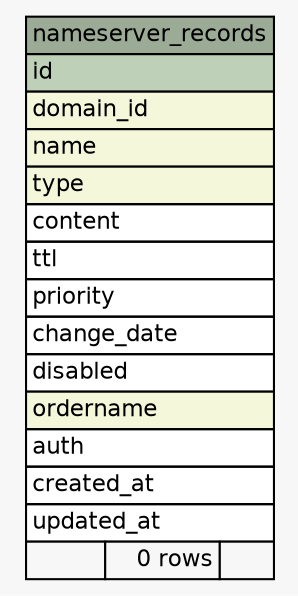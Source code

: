 // dot 2.40.1 on Linux 5.0.0-23-generic
// SchemaSpy rev 590
digraph "nameserver_records" {
  graph [
    rankdir="RL"
    bgcolor="#f7f7f7"
    nodesep="0.18"
    ranksep="0.46"
    fontname="Helvetica"
    fontsize="11"
  ];
  node [
    fontname="Helvetica"
    fontsize="11"
    shape="plaintext"
  ];
  edge [
    arrowsize="0.8"
  ];
  "nameserver_records" [
    label=<
    <TABLE BORDER="0" CELLBORDER="1" CELLSPACING="0" BGCOLOR="#ffffff">
      <TR><TD COLSPAN="3" BGCOLOR="#9bab96" ALIGN="CENTER">nameserver_records</TD></TR>
      <TR><TD PORT="id" COLSPAN="3" BGCOLOR="#bed1b8" ALIGN="LEFT">id</TD></TR>
      <TR><TD PORT="domain_id" COLSPAN="3" BGCOLOR="#f4f7da" ALIGN="LEFT">domain_id</TD></TR>
      <TR><TD PORT="name" COLSPAN="3" BGCOLOR="#f4f7da" ALIGN="LEFT">name</TD></TR>
      <TR><TD PORT="type" COLSPAN="3" BGCOLOR="#f4f7da" ALIGN="LEFT">type</TD></TR>
      <TR><TD PORT="content" COLSPAN="3" ALIGN="LEFT">content</TD></TR>
      <TR><TD PORT="ttl" COLSPAN="3" ALIGN="LEFT">ttl</TD></TR>
      <TR><TD PORT="priority" COLSPAN="3" ALIGN="LEFT">priority</TD></TR>
      <TR><TD PORT="change_date" COLSPAN="3" ALIGN="LEFT">change_date</TD></TR>
      <TR><TD PORT="disabled" COLSPAN="3" ALIGN="LEFT">disabled</TD></TR>
      <TR><TD PORT="ordername" COLSPAN="3" BGCOLOR="#f4f7da" ALIGN="LEFT">ordername</TD></TR>
      <TR><TD PORT="auth" COLSPAN="3" ALIGN="LEFT">auth</TD></TR>
      <TR><TD PORT="created_at" COLSPAN="3" ALIGN="LEFT">created_at</TD></TR>
      <TR><TD PORT="updated_at" COLSPAN="3" ALIGN="LEFT">updated_at</TD></TR>
      <TR><TD ALIGN="LEFT" BGCOLOR="#f7f7f7">  </TD><TD ALIGN="RIGHT" BGCOLOR="#f7f7f7">0 rows</TD><TD ALIGN="RIGHT" BGCOLOR="#f7f7f7">  </TD></TR>
    </TABLE>>
    URL="tables/nameserver_records.html"
    tooltip="nameserver_records"
  ];
}
